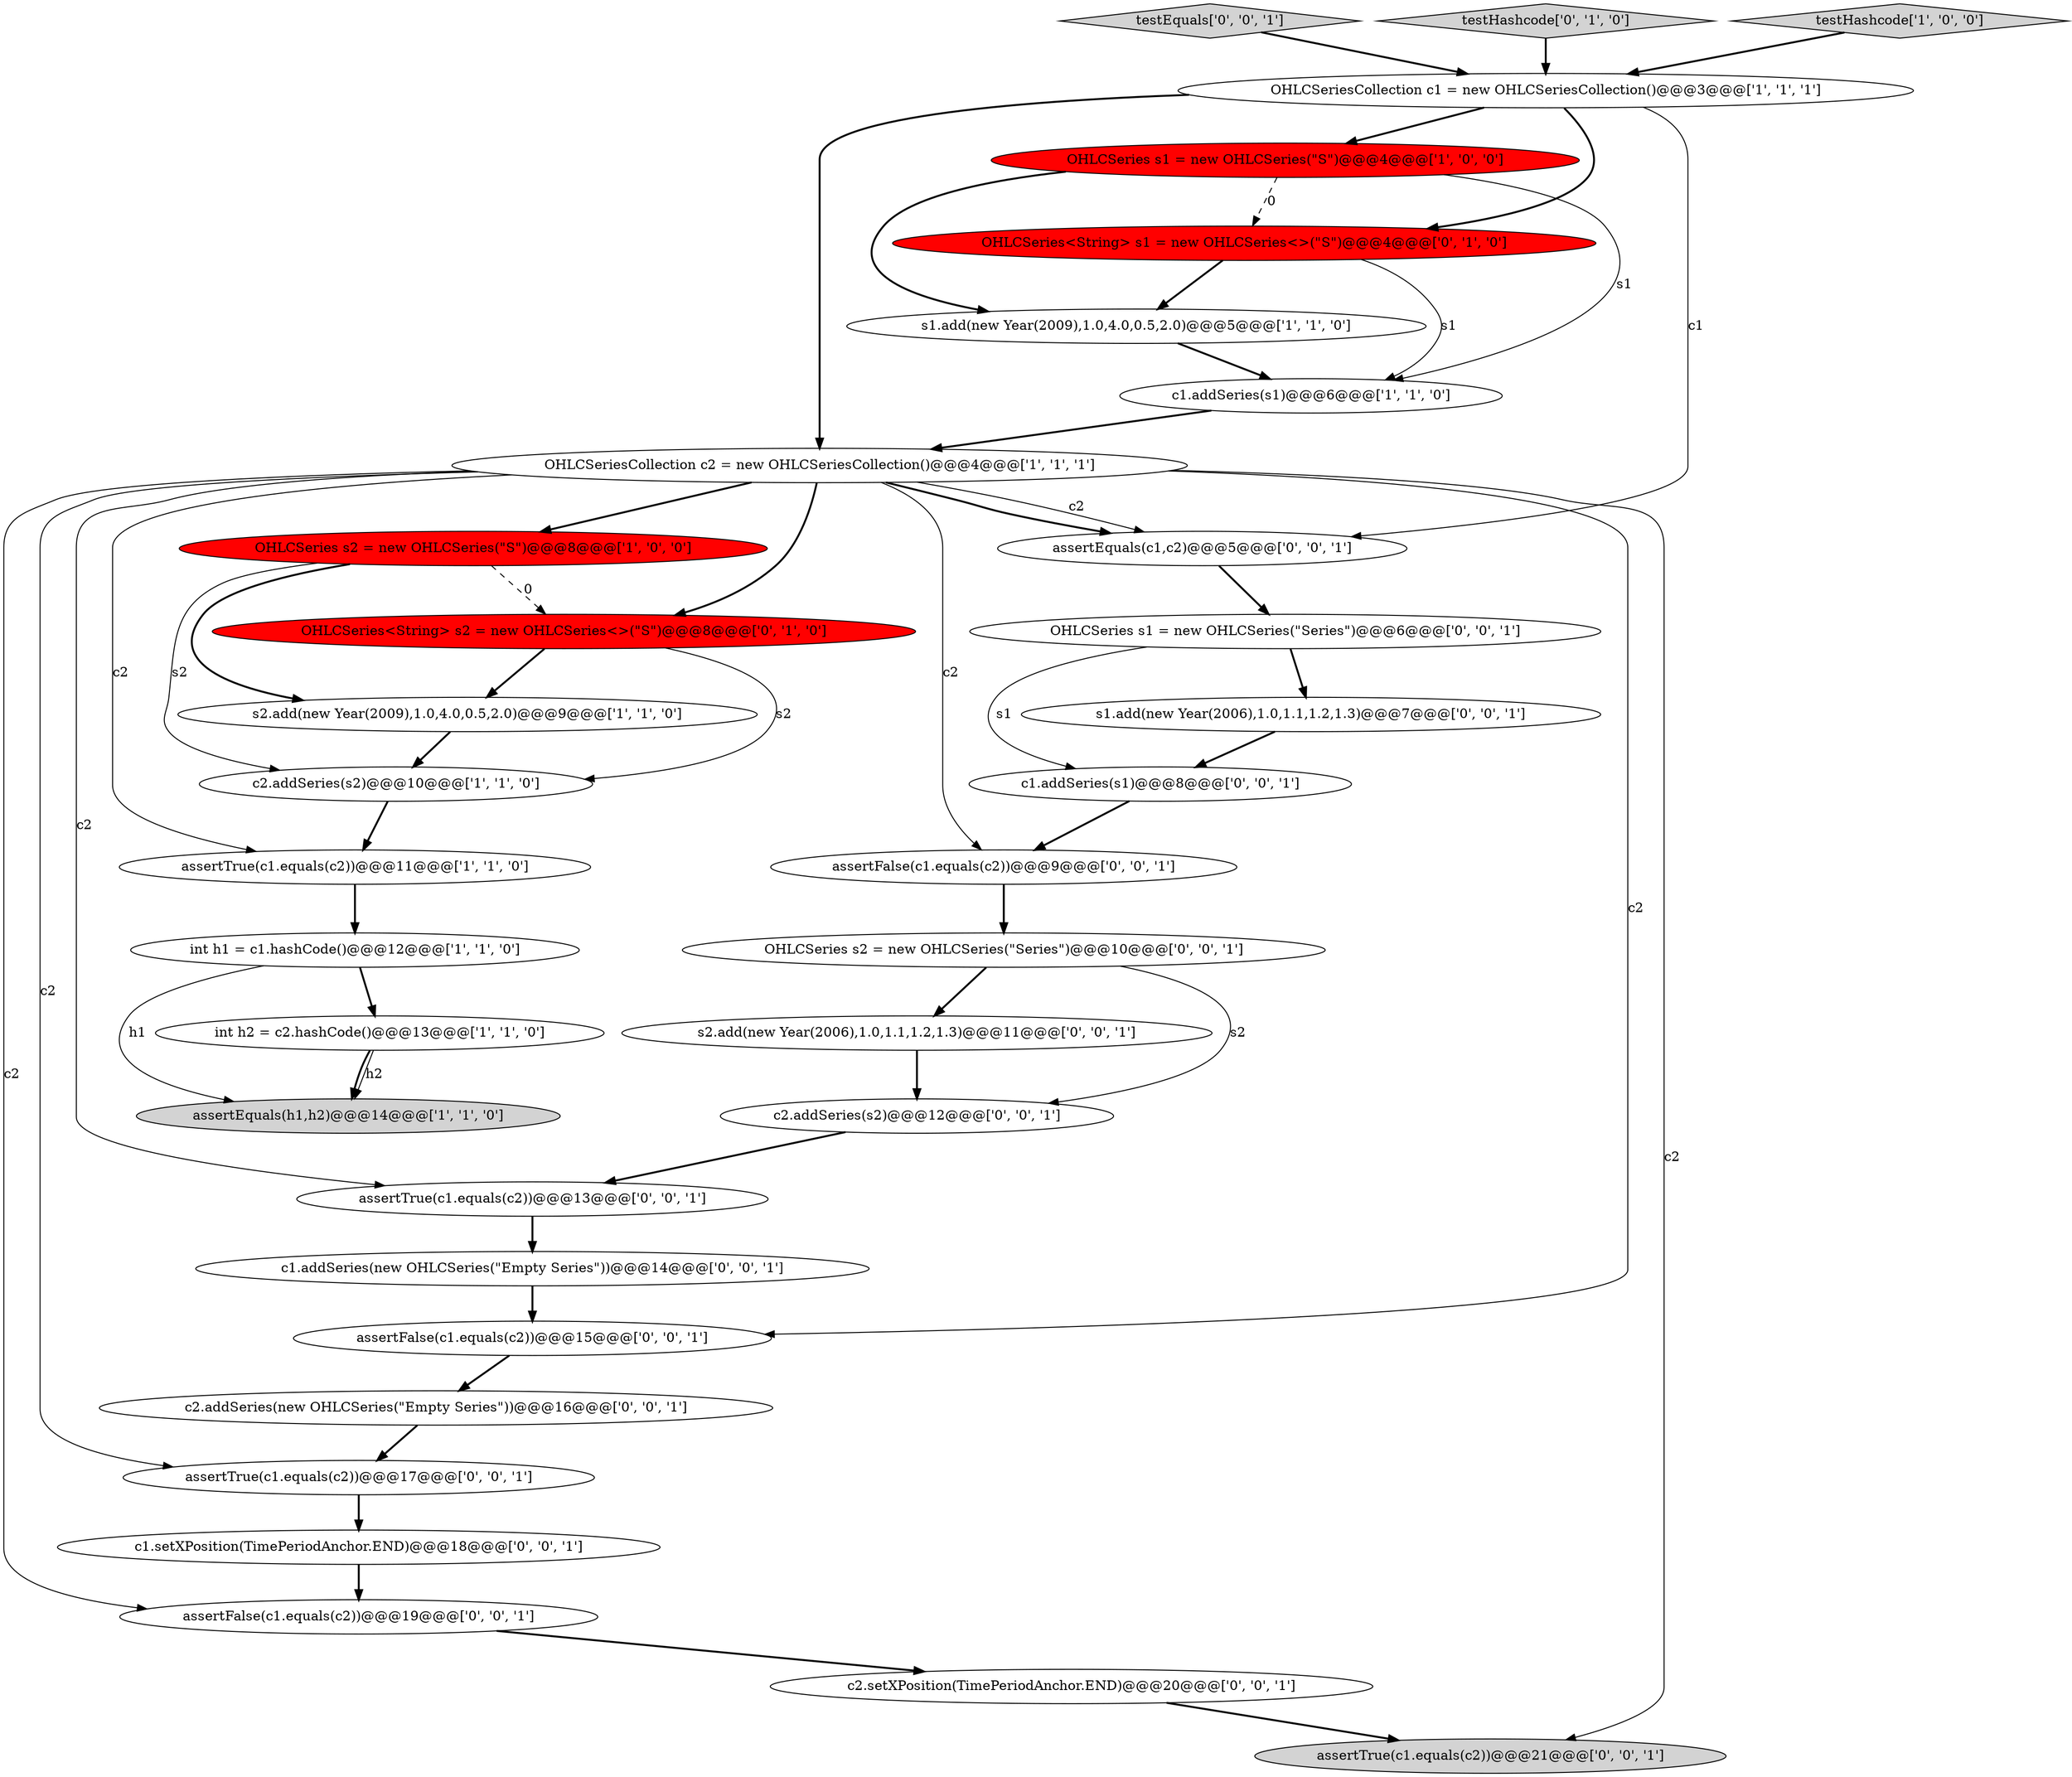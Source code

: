 digraph {
24 [style = filled, label = "assertTrue(c1.equals(c2))@@@13@@@['0', '0', '1']", fillcolor = white, shape = ellipse image = "AAA0AAABBB3BBB"];
5 [style = filled, label = "s1.add(new Year(2009),1.0,4.0,0.5,2.0)@@@5@@@['1', '1', '0']", fillcolor = white, shape = ellipse image = "AAA0AAABBB1BBB"];
22 [style = filled, label = "assertFalse(c1.equals(c2))@@@15@@@['0', '0', '1']", fillcolor = white, shape = ellipse image = "AAA0AAABBB3BBB"];
20 [style = filled, label = "c2.addSeries(s2)@@@12@@@['0', '0', '1']", fillcolor = white, shape = ellipse image = "AAA0AAABBB3BBB"];
27 [style = filled, label = "testEquals['0', '0', '1']", fillcolor = lightgray, shape = diamond image = "AAA0AAABBB3BBB"];
2 [style = filled, label = "int h1 = c1.hashCode()@@@12@@@['1', '1', '0']", fillcolor = white, shape = ellipse image = "AAA0AAABBB1BBB"];
26 [style = filled, label = "c2.setXPosition(TimePeriodAnchor.END)@@@20@@@['0', '0', '1']", fillcolor = white, shape = ellipse image = "AAA0AAABBB3BBB"];
7 [style = filled, label = "OHLCSeriesCollection c2 = new OHLCSeriesCollection()@@@4@@@['1', '1', '1']", fillcolor = white, shape = ellipse image = "AAA0AAABBB1BBB"];
13 [style = filled, label = "OHLCSeries<String> s1 = new OHLCSeries<>(\"S\")@@@4@@@['0', '1', '0']", fillcolor = red, shape = ellipse image = "AAA1AAABBB2BBB"];
33 [style = filled, label = "assertFalse(c1.equals(c2))@@@9@@@['0', '0', '1']", fillcolor = white, shape = ellipse image = "AAA0AAABBB3BBB"];
16 [style = filled, label = "OHLCSeries s1 = new OHLCSeries(\"Series\")@@@6@@@['0', '0', '1']", fillcolor = white, shape = ellipse image = "AAA0AAABBB3BBB"];
15 [style = filled, label = "testHashcode['0', '1', '0']", fillcolor = lightgray, shape = diamond image = "AAA0AAABBB2BBB"];
21 [style = filled, label = "OHLCSeries s2 = new OHLCSeries(\"Series\")@@@10@@@['0', '0', '1']", fillcolor = white, shape = ellipse image = "AAA0AAABBB3BBB"];
23 [style = filled, label = "c1.setXPosition(TimePeriodAnchor.END)@@@18@@@['0', '0', '1']", fillcolor = white, shape = ellipse image = "AAA0AAABBB3BBB"];
31 [style = filled, label = "assertFalse(c1.equals(c2))@@@19@@@['0', '0', '1']", fillcolor = white, shape = ellipse image = "AAA0AAABBB3BBB"];
11 [style = filled, label = "c1.addSeries(s1)@@@6@@@['1', '1', '0']", fillcolor = white, shape = ellipse image = "AAA0AAABBB1BBB"];
25 [style = filled, label = "s2.add(new Year(2006),1.0,1.1,1.2,1.3)@@@11@@@['0', '0', '1']", fillcolor = white, shape = ellipse image = "AAA0AAABBB3BBB"];
14 [style = filled, label = "OHLCSeries<String> s2 = new OHLCSeries<>(\"S\")@@@8@@@['0', '1', '0']", fillcolor = red, shape = ellipse image = "AAA1AAABBB2BBB"];
28 [style = filled, label = "assertTrue(c1.equals(c2))@@@17@@@['0', '0', '1']", fillcolor = white, shape = ellipse image = "AAA0AAABBB3BBB"];
29 [style = filled, label = "c1.addSeries(s1)@@@8@@@['0', '0', '1']", fillcolor = white, shape = ellipse image = "AAA0AAABBB3BBB"];
30 [style = filled, label = "assertTrue(c1.equals(c2))@@@21@@@['0', '0', '1']", fillcolor = lightgray, shape = ellipse image = "AAA0AAABBB3BBB"];
9 [style = filled, label = "c2.addSeries(s2)@@@10@@@['1', '1', '0']", fillcolor = white, shape = ellipse image = "AAA0AAABBB1BBB"];
4 [style = filled, label = "OHLCSeries s1 = new OHLCSeries(\"S\")@@@4@@@['1', '0', '0']", fillcolor = red, shape = ellipse image = "AAA1AAABBB1BBB"];
3 [style = filled, label = "int h2 = c2.hashCode()@@@13@@@['1', '1', '0']", fillcolor = white, shape = ellipse image = "AAA0AAABBB1BBB"];
17 [style = filled, label = "c1.addSeries(new OHLCSeries(\"Empty Series\"))@@@14@@@['0', '0', '1']", fillcolor = white, shape = ellipse image = "AAA0AAABBB3BBB"];
18 [style = filled, label = "c2.addSeries(new OHLCSeries(\"Empty Series\"))@@@16@@@['0', '0', '1']", fillcolor = white, shape = ellipse image = "AAA0AAABBB3BBB"];
6 [style = filled, label = "OHLCSeriesCollection c1 = new OHLCSeriesCollection()@@@3@@@['1', '1', '1']", fillcolor = white, shape = ellipse image = "AAA0AAABBB1BBB"];
10 [style = filled, label = "s2.add(new Year(2009),1.0,4.0,0.5,2.0)@@@9@@@['1', '1', '0']", fillcolor = white, shape = ellipse image = "AAA0AAABBB1BBB"];
32 [style = filled, label = "s1.add(new Year(2006),1.0,1.1,1.2,1.3)@@@7@@@['0', '0', '1']", fillcolor = white, shape = ellipse image = "AAA0AAABBB3BBB"];
0 [style = filled, label = "OHLCSeries s2 = new OHLCSeries(\"S\")@@@8@@@['1', '0', '0']", fillcolor = red, shape = ellipse image = "AAA1AAABBB1BBB"];
12 [style = filled, label = "assertTrue(c1.equals(c2))@@@11@@@['1', '1', '0']", fillcolor = white, shape = ellipse image = "AAA0AAABBB1BBB"];
1 [style = filled, label = "assertEquals(h1,h2)@@@14@@@['1', '1', '0']", fillcolor = lightgray, shape = ellipse image = "AAA0AAABBB1BBB"];
19 [style = filled, label = "assertEquals(c1,c2)@@@5@@@['0', '0', '1']", fillcolor = white, shape = ellipse image = "AAA0AAABBB3BBB"];
8 [style = filled, label = "testHashcode['1', '0', '0']", fillcolor = lightgray, shape = diamond image = "AAA0AAABBB1BBB"];
0->9 [style = solid, label="s2"];
23->31 [style = bold, label=""];
7->28 [style = solid, label="c2"];
3->1 [style = solid, label="h2"];
7->19 [style = solid, label="c2"];
21->20 [style = solid, label="s2"];
3->1 [style = bold, label=""];
7->33 [style = solid, label="c2"];
4->11 [style = solid, label="s1"];
2->3 [style = bold, label=""];
14->10 [style = bold, label=""];
14->9 [style = solid, label="s2"];
7->0 [style = bold, label=""];
8->6 [style = bold, label=""];
15->6 [style = bold, label=""];
16->32 [style = bold, label=""];
7->22 [style = solid, label="c2"];
21->25 [style = bold, label=""];
16->29 [style = solid, label="s1"];
17->22 [style = bold, label=""];
18->28 [style = bold, label=""];
27->6 [style = bold, label=""];
2->1 [style = solid, label="h1"];
19->16 [style = bold, label=""];
26->30 [style = bold, label=""];
7->14 [style = bold, label=""];
32->29 [style = bold, label=""];
7->24 [style = solid, label="c2"];
0->14 [style = dashed, label="0"];
6->4 [style = bold, label=""];
31->26 [style = bold, label=""];
12->2 [style = bold, label=""];
0->10 [style = bold, label=""];
29->33 [style = bold, label=""];
25->20 [style = bold, label=""];
22->18 [style = bold, label=""];
7->31 [style = solid, label="c2"];
7->12 [style = solid, label="c2"];
28->23 [style = bold, label=""];
7->30 [style = solid, label="c2"];
6->13 [style = bold, label=""];
24->17 [style = bold, label=""];
13->5 [style = bold, label=""];
5->11 [style = bold, label=""];
10->9 [style = bold, label=""];
9->12 [style = bold, label=""];
6->7 [style = bold, label=""];
33->21 [style = bold, label=""];
20->24 [style = bold, label=""];
4->13 [style = dashed, label="0"];
7->19 [style = bold, label=""];
4->5 [style = bold, label=""];
13->11 [style = solid, label="s1"];
6->19 [style = solid, label="c1"];
11->7 [style = bold, label=""];
}
